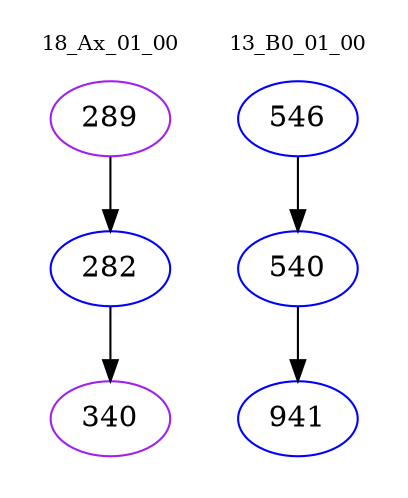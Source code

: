 digraph{
subgraph cluster_0 {
color = white
label = "18_Ax_01_00";
fontsize=10;
T0_289 [label="289", color="purple"]
T0_289 -> T0_282 [color="black"]
T0_282 [label="282", color="blue"]
T0_282 -> T0_340 [color="black"]
T0_340 [label="340", color="purple"]
}
subgraph cluster_1 {
color = white
label = "13_B0_01_00";
fontsize=10;
T1_546 [label="546", color="blue"]
T1_546 -> T1_540 [color="black"]
T1_540 [label="540", color="blue"]
T1_540 -> T1_941 [color="black"]
T1_941 [label="941", color="blue"]
}
}
